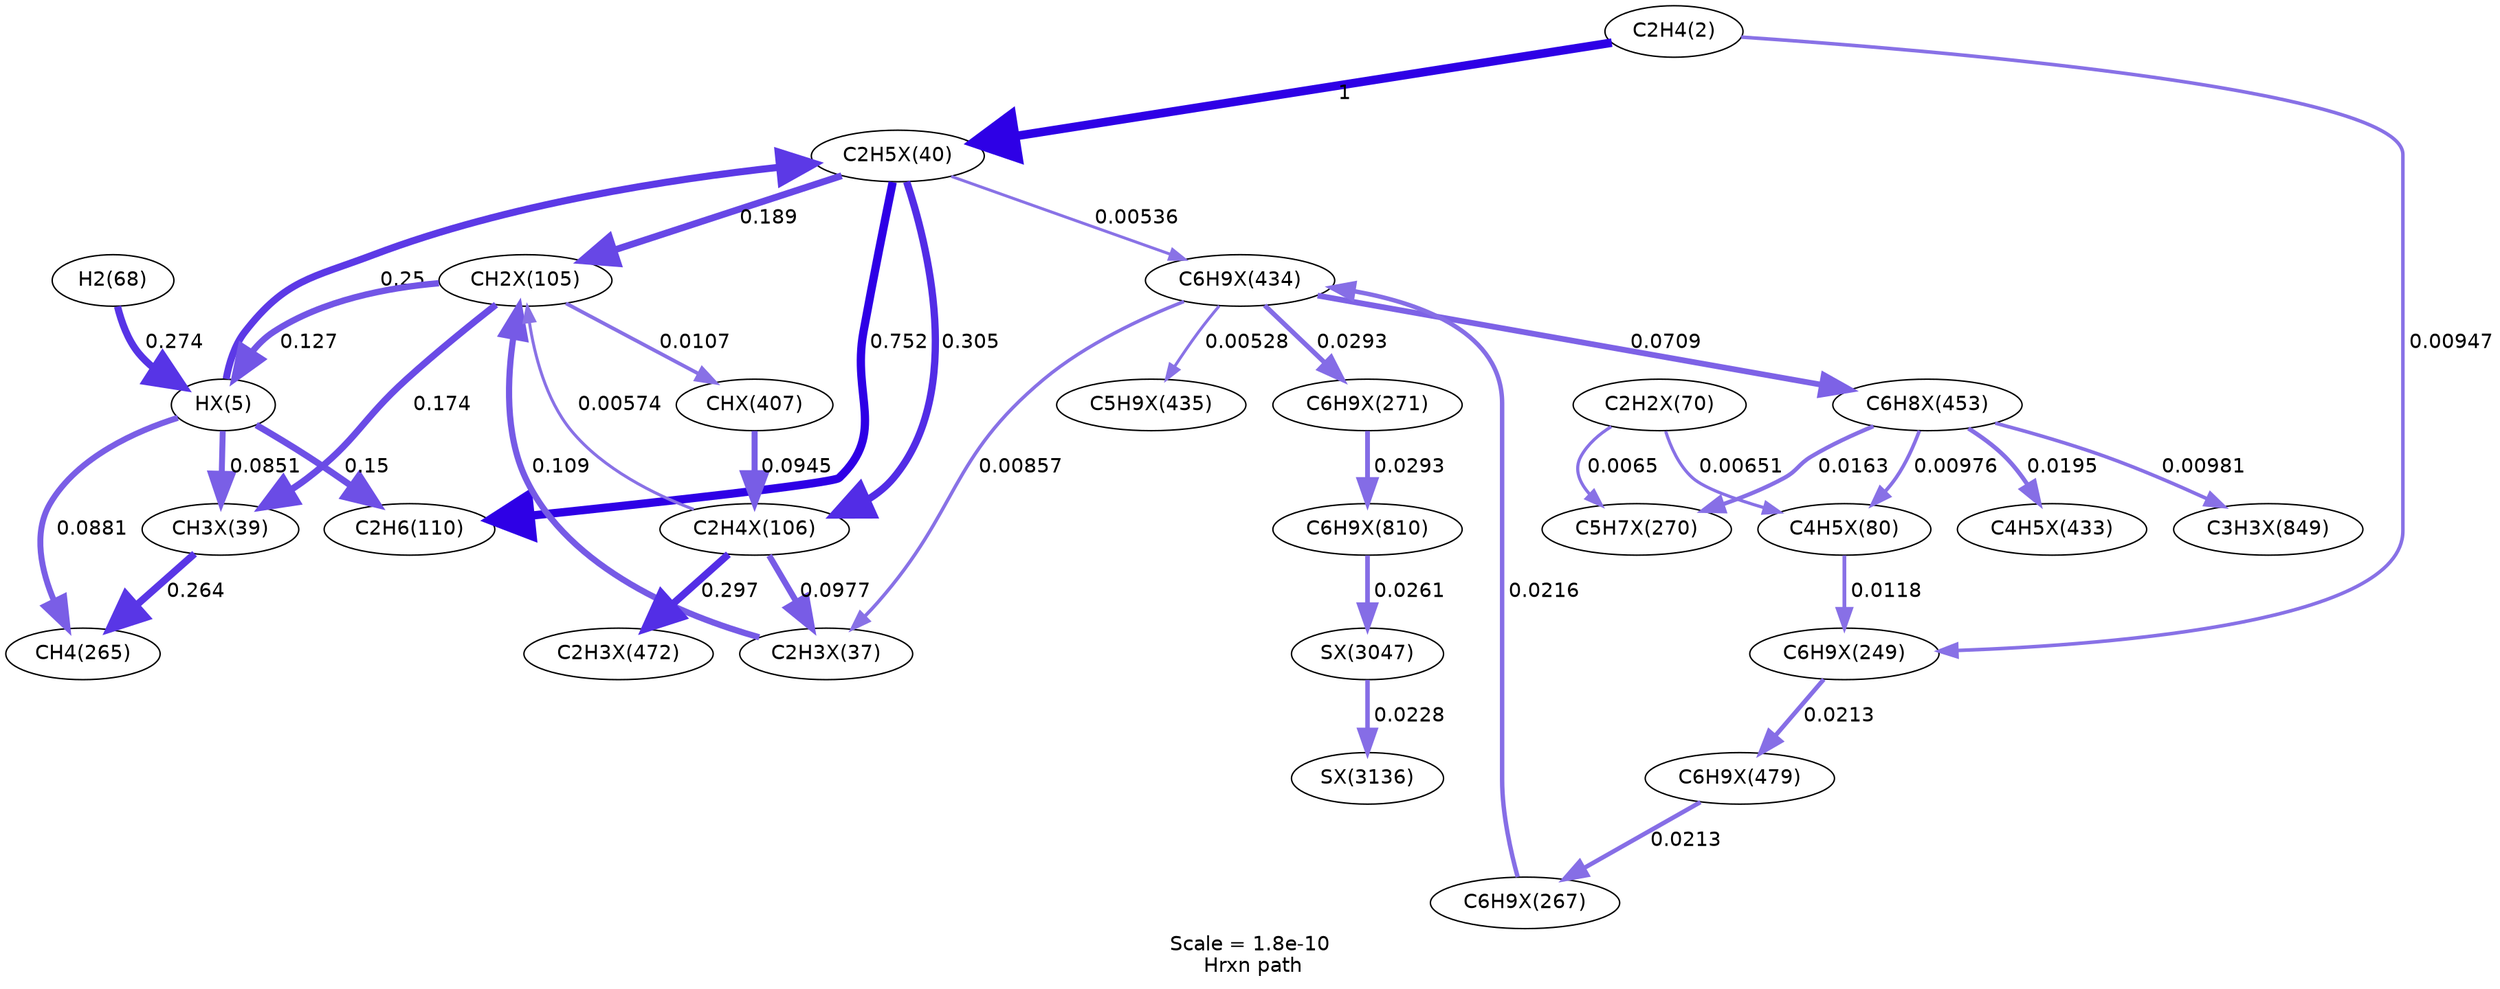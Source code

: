 digraph reaction_paths {
center=1;
s5 -> s18[fontname="Helvetica", style="setlinewidth(6)", arrowsize=3, color="0.7, 1.5, 0.9"
, label=" 1"];
s5 -> s37[fontname="Helvetica", style="setlinewidth(2.48)", arrowsize=1.24, color="0.7, 0.509, 0.9"
, label=" 0.00947"];
s15 -> s18[fontname="Helvetica", style="setlinewidth(4.95)", arrowsize=2.48, color="0.7, 0.75, 0.9"
, label=" 0.25"];
s9 -> s15[fontname="Helvetica", style="setlinewidth(5.02)", arrowsize=2.51, color="0.7, 0.774, 0.9"
, label=" 0.274"];
s15 -> s10[fontname="Helvetica", style="setlinewidth(4.57)", arrowsize=2.29, color="0.7, 0.65, 0.9"
, label=" 0.15"];
s15 -> s17[fontname="Helvetica", style="setlinewidth(4.14)", arrowsize=2.07, color="0.7, 0.585, 0.9"
, label=" 0.0851"];
s30 -> s15[fontname="Helvetica", style="setlinewidth(4.44)", arrowsize=2.22, color="0.7, 0.627, 0.9"
, label=" 0.127"];
s15 -> s13[fontname="Helvetica", style="setlinewidth(4.17)", arrowsize=2.08, color="0.7, 0.588, 0.9"
, label=" 0.0881"];
s16 -> s30[fontname="Helvetica", style="setlinewidth(4.33)", arrowsize=2.16, color="0.7, 0.609, 0.9"
, label=" 0.109"];
s31 -> s16[fontname="Helvetica", style="setlinewidth(4.24)", arrowsize=2.12, color="0.7, 0.598, 0.9"
, label=" 0.0977"];
s48 -> s16[fontname="Helvetica", style="setlinewidth(2.41)", arrowsize=1.2, color="0.7, 0.509, 0.9"
, label=" 0.00857"];
s18 -> s10[fontname="Helvetica", style="setlinewidth(5.79)", arrowsize=2.89, color="0.7, 1.25, 0.9"
, label=" 0.752"];
s18 -> s30[fontname="Helvetica", style="setlinewidth(4.74)", arrowsize=2.37, color="0.7, 0.689, 0.9"
, label=" 0.189"];
s18 -> s31[fontname="Helvetica", style="setlinewidth(5.1)", arrowsize=2.55, color="0.7, 0.805, 0.9"
, label=" 0.305"];
s18 -> s48[fontname="Helvetica", style="setlinewidth(2.05)", arrowsize=1.03, color="0.7, 0.505, 0.9"
, label=" 0.00536"];
s25 -> s26[fontname="Helvetica", style="setlinewidth(2.2)", arrowsize=1.1, color="0.7, 0.507, 0.9"
, label=" 0.00651"];
s26 -> s37[fontname="Helvetica", style="setlinewidth(2.65)", arrowsize=1.33, color="0.7, 0.512, 0.9"
, label=" 0.0118"];
s51 -> s26[fontname="Helvetica", style="setlinewidth(2.51)", arrowsize=1.25, color="0.7, 0.51, 0.9"
, label=" 0.00976"];
s25 -> s39[fontname="Helvetica", style="setlinewidth(2.2)", arrowsize=1.1, color="0.7, 0.507, 0.9"
, label=" 0.0065"];
s30 -> s17[fontname="Helvetica", style="setlinewidth(4.68)", arrowsize=2.34, color="0.7, 0.674, 0.9"
, label=" 0.174"];
s17 -> s13[fontname="Helvetica", style="setlinewidth(5)", arrowsize=2.5, color="0.7, 0.764, 0.9"
, label=" 0.264"];
s30 -> s45[fontname="Helvetica", style="setlinewidth(2.57)", arrowsize=1.29, color="0.7, 0.511, 0.9"
, label=" 0.0107"];
s31 -> s30[fontname="Helvetica", style="setlinewidth(2.1)", arrowsize=1.05, color="0.7, 0.506, 0.9"
, label=" 0.00574"];
s45 -> s31[fontname="Helvetica", style="setlinewidth(4.22)", arrowsize=2.11, color="0.7, 0.594, 0.9"
, label=" 0.0945"];
s51 -> s47[fontname="Helvetica", style="setlinewidth(3.03)", arrowsize=1.51, color="0.7, 0.52, 0.9"
, label=" 0.0195"];
s31 -> s54[fontname="Helvetica", style="setlinewidth(5.08)", arrowsize=2.54, color="0.7, 0.797, 0.9"
, label=" 0.297"];
s37 -> s55[fontname="Helvetica", style="setlinewidth(3.09)", arrowsize=1.55, color="0.7, 0.521, 0.9"
, label=" 0.0213"];
s55 -> s38[fontname="Helvetica", style="setlinewidth(3.09)", arrowsize=1.55, color="0.7, 0.521, 0.9"
, label=" 0.0213"];
s38 -> s48[fontname="Helvetica", style="setlinewidth(3.1)", arrowsize=1.55, color="0.7, 0.522, 0.9"
, label=" 0.0216"];
s48 -> s40[fontname="Helvetica", style="setlinewidth(3.34)", arrowsize=1.67, color="0.7, 0.529, 0.9"
, label=" 0.0293"];
s48 -> s51[fontname="Helvetica", style="setlinewidth(4)", arrowsize=2, color="0.7, 0.571, 0.9"
, label=" 0.0709"];
s48 -> s49[fontname="Helvetica", style="setlinewidth(2.04)", arrowsize=1.02, color="0.7, 0.505, 0.9"
, label=" 0.00528"];
s40 -> s59[fontname="Helvetica", style="setlinewidth(3.34)", arrowsize=1.67, color="0.7, 0.529, 0.9"
, label=" 0.0293"];
s51 -> s61[fontname="Helvetica", style="setlinewidth(2.51)", arrowsize=1.25, color="0.7, 0.51, 0.9"
, label=" 0.00981"];
s51 -> s39[fontname="Helvetica", style="setlinewidth(2.89)", arrowsize=1.45, color="0.7, 0.516, 0.9"
, label=" 0.0163"];
s59 -> s118[fontname="Helvetica", style="setlinewidth(3.25)", arrowsize=1.62, color="0.7, 0.526, 0.9"
, label=" 0.0261"];
s118 -> s121[fontname="Helvetica", style="setlinewidth(3.15)", arrowsize=1.57, color="0.7, 0.523, 0.9"
, label=" 0.0228"];
s5 [ fontname="Helvetica", label="C2H4(2)"];
s9 [ fontname="Helvetica", label="H2(68)"];
s10 [ fontname="Helvetica", label="C2H6(110)"];
s13 [ fontname="Helvetica", label="CH4(265)"];
s15 [ fontname="Helvetica", label="HX(5)"];
s16 [ fontname="Helvetica", label="C2H3X(37)"];
s17 [ fontname="Helvetica", label="CH3X(39)"];
s18 [ fontname="Helvetica", label="C2H5X(40)"];
s25 [ fontname="Helvetica", label="C2H2X(70)"];
s26 [ fontname="Helvetica", label="C4H5X(80)"];
s30 [ fontname="Helvetica", label="CH2X(105)"];
s31 [ fontname="Helvetica", label="C2H4X(106)"];
s37 [ fontname="Helvetica", label="C6H9X(249)"];
s38 [ fontname="Helvetica", label="C6H9X(267)"];
s39 [ fontname="Helvetica", label="C5H7X(270)"];
s40 [ fontname="Helvetica", label="C6H9X(271)"];
s45 [ fontname="Helvetica", label="CHX(407)"];
s47 [ fontname="Helvetica", label="C4H5X(433)"];
s48 [ fontname="Helvetica", label="C6H9X(434)"];
s49 [ fontname="Helvetica", label="C5H9X(435)"];
s51 [ fontname="Helvetica", label="C6H8X(453)"];
s54 [ fontname="Helvetica", label="C2H3X(472)"];
s55 [ fontname="Helvetica", label="C6H9X(479)"];
s59 [ fontname="Helvetica", label="C6H9X(810)"];
s61 [ fontname="Helvetica", label="C3H3X(849)"];
s118 [ fontname="Helvetica", label="SX(3047)"];
s121 [ fontname="Helvetica", label="SX(3136)"];
 label = "Scale = 1.8e-10\l Hrxn path";
 fontname = "Helvetica";
}
